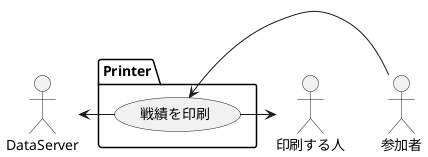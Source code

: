 '作成者 5345kk'
@startuml
  actor DataServer

  package Printer{
      usecase 戦績を印刷 as print




  }

'link'
DataServer<-print
print->印刷する人
print<-参加者
@enduml
